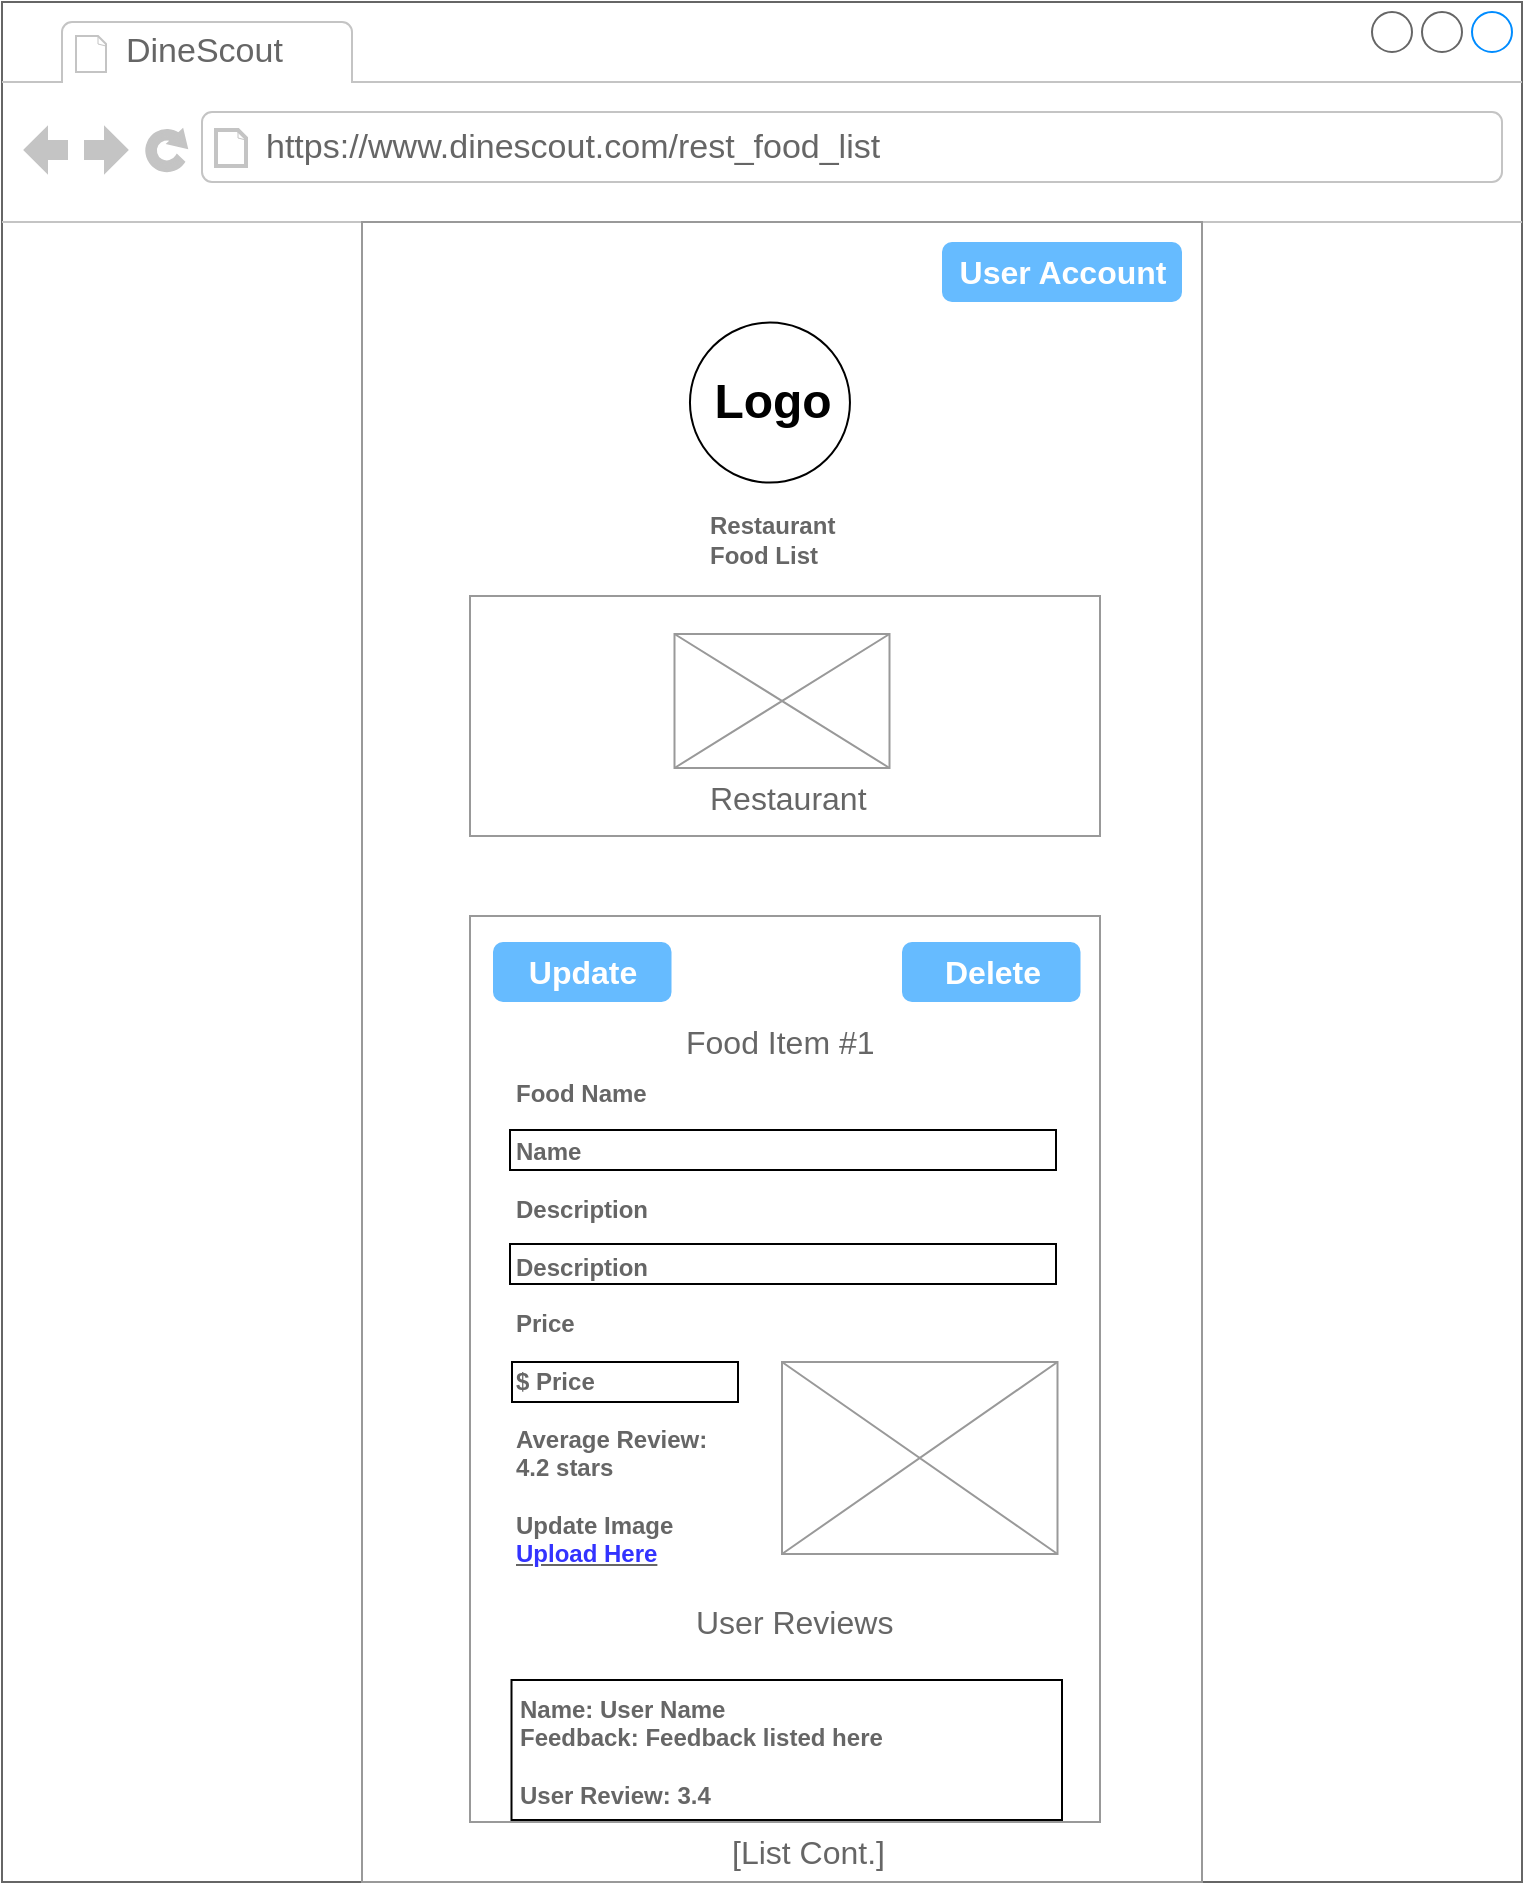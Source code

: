 <mxfile version="24.8.0">
  <diagram name="Page-1" id="z91czqFmT3ff-m2mt2VU">
    <mxGraphModel dx="1498" dy="1097" grid="1" gridSize="10" guides="1" tooltips="1" connect="1" arrows="1" fold="1" page="1" pageScale="1" pageWidth="850" pageHeight="1100" math="0" shadow="0">
      <root>
        <mxCell id="0" />
        <mxCell id="1" parent="0" />
        <mxCell id="uiiCpgrEH-bAiR5GF76r-1" value="" style="strokeWidth=1;shadow=0;dashed=0;align=center;html=1;shape=mxgraph.mockup.containers.browserWindow;rSize=0;strokeColor=#666666;strokeColor2=#008cff;strokeColor3=#c4c4c4;mainText=,;recursiveResize=0;" vertex="1" parent="1">
          <mxGeometry x="40" y="120" width="760" height="940" as="geometry" />
        </mxCell>
        <mxCell id="uiiCpgrEH-bAiR5GF76r-2" value="DineScout" style="strokeWidth=1;shadow=0;dashed=0;align=center;html=1;shape=mxgraph.mockup.containers.anchor;fontSize=17;fontColor=#666666;align=left;whiteSpace=wrap;" vertex="1" parent="uiiCpgrEH-bAiR5GF76r-1">
          <mxGeometry x="60" y="12" width="110" height="26" as="geometry" />
        </mxCell>
        <mxCell id="uiiCpgrEH-bAiR5GF76r-3" value="https://www.dinescout.com/rest_food_list" style="strokeWidth=1;shadow=0;dashed=0;align=center;html=1;shape=mxgraph.mockup.containers.anchor;rSize=0;fontSize=17;fontColor=#666666;align=left;" vertex="1" parent="uiiCpgrEH-bAiR5GF76r-1">
          <mxGeometry x="130" y="60" width="250" height="26" as="geometry" />
        </mxCell>
        <mxCell id="uiiCpgrEH-bAiR5GF76r-4" value="" style="strokeWidth=1;shadow=0;dashed=0;align=center;html=1;shape=mxgraph.mockup.forms.rrect;rSize=0;strokeColor=#999999;fillColor=#ffffff;" vertex="1" parent="uiiCpgrEH-bAiR5GF76r-1">
          <mxGeometry x="180" y="110" width="420" height="830" as="geometry" />
        </mxCell>
        <mxCell id="uiiCpgrEH-bAiR5GF76r-5" value="&lt;div&gt;&lt;b&gt;Restaurant&lt;/b&gt;&lt;/div&gt;&lt;div&gt;&lt;b&gt;Food List&lt;/b&gt;&lt;/div&gt;" style="strokeWidth=1;shadow=0;dashed=0;align=center;html=1;shape=mxgraph.mockup.forms.anchor;fontSize=12;fontColor=#666666;align=left;resizeWidth=1;spacingLeft=0;" vertex="1" parent="uiiCpgrEH-bAiR5GF76r-4">
          <mxGeometry width="273" height="40" relative="1" as="geometry">
            <mxPoint x="172" y="139" as="offset" />
          </mxGeometry>
        </mxCell>
        <mxCell id="uiiCpgrEH-bAiR5GF76r-6" value="" style="strokeWidth=1;shadow=0;dashed=0;align=center;html=1;shape=mxgraph.mockup.forms.rrect;rSize=0;strokeColor=#999999;fontColor=#666666;align=left;spacingLeft=5;resizeWidth=1;" vertex="1" parent="uiiCpgrEH-bAiR5GF76r-4">
          <mxGeometry width="315" height="120" relative="1" as="geometry">
            <mxPoint x="54" y="187" as="offset" />
          </mxGeometry>
        </mxCell>
        <mxCell id="uiiCpgrEH-bAiR5GF76r-7" value="&lt;span style=&quot;font-size: 16px;&quot;&gt;Restaurant&lt;/span&gt;" style="strokeWidth=1;shadow=0;dashed=0;align=center;html=1;shape=mxgraph.mockup.forms.anchor;fontSize=12;fontColor=#666666;align=left;resizeWidth=1;spacingLeft=0;" vertex="1" parent="uiiCpgrEH-bAiR5GF76r-4">
          <mxGeometry width="70" height="20" relative="1" as="geometry">
            <mxPoint x="172" y="278" as="offset" />
          </mxGeometry>
        </mxCell>
        <mxCell id="uiiCpgrEH-bAiR5GF76r-8" value="" style="ellipse;whiteSpace=wrap;html=1;aspect=fixed;" vertex="1" parent="uiiCpgrEH-bAiR5GF76r-4">
          <mxGeometry x="163.98" y="50.303" width="80" height="80" as="geometry" />
        </mxCell>
        <mxCell id="uiiCpgrEH-bAiR5GF76r-9" value="Logo" style="text;strokeColor=none;fillColor=none;html=1;fontSize=24;fontStyle=1;verticalAlign=middle;align=center;" vertex="1" parent="uiiCpgrEH-bAiR5GF76r-4">
          <mxGeometry x="100" y="67.61" width="210" height="45.39" as="geometry" />
        </mxCell>
        <mxCell id="uiiCpgrEH-bAiR5GF76r-10" value="" style="verticalLabelPosition=bottom;shadow=0;dashed=0;align=center;html=1;verticalAlign=top;strokeWidth=1;shape=mxgraph.mockup.graphics.simpleIcon;strokeColor=#999999;" vertex="1" parent="uiiCpgrEH-bAiR5GF76r-4">
          <mxGeometry x="156.25" y="206" width="107.5" height="67" as="geometry" />
        </mxCell>
        <mxCell id="uiiCpgrEH-bAiR5GF76r-11" value="User Account" style="strokeWidth=1;shadow=0;dashed=0;align=center;html=1;shape=mxgraph.mockup.forms.rrect;rSize=5;strokeColor=none;fontColor=#ffffff;fillColor=#66bbff;fontSize=16;fontStyle=1;" vertex="1" parent="uiiCpgrEH-bAiR5GF76r-4">
          <mxGeometry x="290" y="10" width="120" height="30" as="geometry" />
        </mxCell>
        <mxCell id="uiiCpgrEH-bAiR5GF76r-12" value="&lt;span style=&quot;font-size: 16px;&quot;&gt;[List Cont.]&lt;/span&gt;" style="strokeWidth=1;shadow=0;dashed=0;align=center;html=1;shape=mxgraph.mockup.forms.anchor;fontSize=12;fontColor=#666666;align=left;resizeWidth=1;spacingLeft=0;" vertex="1" parent="uiiCpgrEH-bAiR5GF76r-4">
          <mxGeometry x="183.25" y="805" width="70" height="20" as="geometry" />
        </mxCell>
        <mxCell id="uiiCpgrEH-bAiR5GF76r-13" value="" style="strokeWidth=1;shadow=0;dashed=0;align=center;html=1;shape=mxgraph.mockup.forms.rrect;rSize=0;strokeColor=#999999;fontColor=#666666;align=left;spacingLeft=5;resizeWidth=1;" vertex="1" parent="1">
          <mxGeometry x="274" y="577" width="315" height="453" as="geometry" />
        </mxCell>
        <mxCell id="uiiCpgrEH-bAiR5GF76r-14" value="" style="verticalLabelPosition=bottom;shadow=0;dashed=0;align=center;html=1;verticalAlign=top;strokeWidth=1;shape=mxgraph.mockup.graphics.simpleIcon;strokeColor=#999999;" vertex="1" parent="1">
          <mxGeometry x="430" y="800" width="137.75" height="96" as="geometry" />
        </mxCell>
        <mxCell id="uiiCpgrEH-bAiR5GF76r-16" value="&lt;span style=&quot;font-size: 16px;&quot;&gt;Food Item #1&lt;/span&gt;" style="strokeWidth=1;shadow=0;dashed=0;align=center;html=1;shape=mxgraph.mockup.forms.anchor;fontSize=12;fontColor=#666666;align=left;resizeWidth=1;spacingLeft=0;" vertex="1" parent="1">
          <mxGeometry x="380.25" y="630" width="70" height="20" as="geometry" />
        </mxCell>
        <mxCell id="uiiCpgrEH-bAiR5GF76r-22" value="" style="rounded=0;whiteSpace=wrap;html=1;" vertex="1" parent="1">
          <mxGeometry x="294.75" y="959" width="275.25" height="70" as="geometry" />
        </mxCell>
        <mxCell id="uiiCpgrEH-bAiR5GF76r-23" value="&lt;div&gt;&lt;b&gt;Name: User Name&lt;/b&gt;&lt;/div&gt;&lt;div&gt;&lt;b&gt;Feedback: Feedback listed here&lt;/b&gt;&lt;/div&gt;&lt;div&gt;&lt;br&gt;&lt;/div&gt;&lt;div&gt;&lt;b&gt;User Review: 3.4&lt;/b&gt;&lt;/div&gt;" style="strokeWidth=1;shadow=0;dashed=0;align=center;html=1;shape=mxgraph.mockup.forms.anchor;fontSize=12;fontColor=#666666;align=left;resizeWidth=1;spacingLeft=0;perimeterSpacing=5;" vertex="1" parent="1">
          <mxGeometry x="297" y="975" width="273" height="40" as="geometry" />
        </mxCell>
        <mxCell id="uiiCpgrEH-bAiR5GF76r-24" value="Delete" style="strokeWidth=1;shadow=0;dashed=0;align=center;html=1;shape=mxgraph.mockup.forms.rrect;rSize=5;strokeColor=none;fontColor=#ffffff;fillColor=#66bbff;fontSize=16;fontStyle=1;" vertex="1" parent="1">
          <mxGeometry x="490" y="590" width="89.25" height="30" as="geometry" />
        </mxCell>
        <mxCell id="uiiCpgrEH-bAiR5GF76r-25" value="Update" style="strokeWidth=1;shadow=0;dashed=0;align=center;html=1;shape=mxgraph.mockup.forms.rrect;rSize=5;strokeColor=none;fontColor=#ffffff;fillColor=#66bbff;fontSize=16;fontStyle=1;" vertex="1" parent="1">
          <mxGeometry x="285.5" y="590" width="89.25" height="30" as="geometry" />
        </mxCell>
        <mxCell id="uiiCpgrEH-bAiR5GF76r-26" value="" style="rounded=0;whiteSpace=wrap;html=1;" vertex="1" parent="1">
          <mxGeometry x="294" y="684" width="273" height="20" as="geometry" />
        </mxCell>
        <mxCell id="uiiCpgrEH-bAiR5GF76r-28" value="" style="rounded=0;whiteSpace=wrap;html=1;" vertex="1" parent="1">
          <mxGeometry x="294" y="741" width="273" height="20" as="geometry" />
        </mxCell>
        <mxCell id="uiiCpgrEH-bAiR5GF76r-29" value="" style="rounded=0;whiteSpace=wrap;html=1;" vertex="1" parent="1">
          <mxGeometry x="295" y="800" width="113" height="20" as="geometry" />
        </mxCell>
        <mxCell id="uiiCpgrEH-bAiR5GF76r-30" value="&lt;span style=&quot;font-size: 16px;&quot;&gt;User Reviews&lt;/span&gt;" style="strokeWidth=1;shadow=0;dashed=0;align=center;html=1;shape=mxgraph.mockup.forms.anchor;fontSize=12;fontColor=#666666;align=left;resizeWidth=1;spacingLeft=0;" vertex="1" parent="1">
          <mxGeometry x="385" y="920" width="70" height="20" as="geometry" />
        </mxCell>
        <mxCell id="uiiCpgrEH-bAiR5GF76r-15" value="&lt;div&gt;&lt;b&gt;Food Name&lt;/b&gt;&lt;/div&gt;&lt;div&gt;&lt;b&gt;&lt;br&gt;&lt;/b&gt;&lt;/div&gt;&lt;div&gt;&lt;b&gt;Name&lt;/b&gt;&lt;/div&gt;&lt;div&gt;&lt;b&gt;&lt;br&gt;&lt;/b&gt;&lt;/div&gt;&lt;div&gt;&lt;b&gt;Description&lt;/b&gt;&lt;/div&gt;&lt;div&gt;&lt;b&gt;&lt;br&gt;&lt;/b&gt;&lt;/div&gt;&lt;div&gt;&lt;b&gt;Description&lt;/b&gt;&lt;/div&gt;&lt;div&gt;&lt;b&gt;&lt;br&gt;&lt;/b&gt;&lt;/div&gt;&lt;div&gt;&lt;b&gt;Price&lt;/b&gt;&lt;/div&gt;&lt;div&gt;&lt;b&gt;&lt;br&gt;&lt;/b&gt;&lt;/div&gt;&lt;div&gt;&lt;b&gt;$ Price&lt;/b&gt;&lt;/div&gt;&lt;div&gt;&lt;b&gt;&lt;br&gt;&lt;/b&gt;&lt;/div&gt;&lt;div&gt;&lt;b&gt;Average Review:&lt;/b&gt;&lt;/div&gt;&lt;div&gt;&lt;b&gt;4.2 stars&lt;/b&gt;&lt;/div&gt;&lt;div&gt;&lt;b&gt;&lt;br&gt;&lt;/b&gt;&lt;/div&gt;&lt;div&gt;&lt;b&gt;Update Image&lt;/b&gt;&lt;/div&gt;&lt;div&gt;&lt;b&gt;&lt;u&gt;&lt;font color=&quot;#3333ff&quot;&gt;Upload Here&lt;/font&gt;&lt;/u&gt;&lt;/b&gt;&lt;/div&gt;" style="strokeWidth=1;shadow=0;dashed=0;align=center;html=1;shape=mxgraph.mockup.forms.anchor;fontSize=12;fontColor=#666666;align=left;resizeWidth=1;spacingLeft=0;perimeterSpacing=5;" vertex="1" parent="1">
          <mxGeometry x="294.75" y="761" width="273" height="40" as="geometry" />
        </mxCell>
      </root>
    </mxGraphModel>
  </diagram>
</mxfile>

